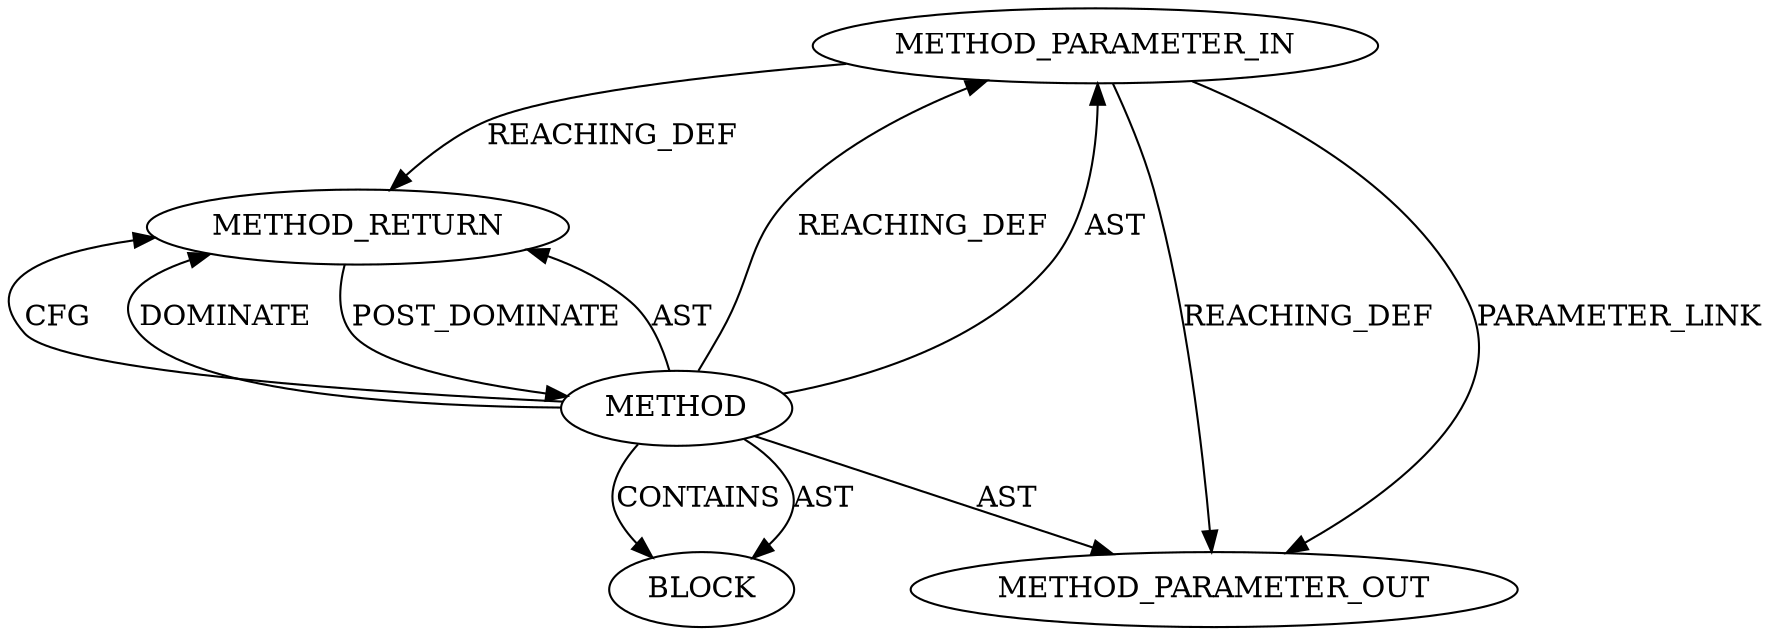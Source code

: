 digraph {
  930 [label=METHOD_PARAMETER_IN ORDER=1 CODE="tls_device_lock" IS_VARIADIC=false COLUMN_NUMBER=24 LINE_NUMBER=53 TYPE_FULL_NAME="ANY" EVALUATION_STRATEGY="BY_VALUE" INDEX=1 NAME="tls_device_lock"]
  932 [label=METHOD_RETURN ORDER=3 CODE="RET" COLUMN_NUMBER=8 LINE_NUMBER=53 TYPE_FULL_NAME="static" EVALUATION_STRATEGY="BY_VALUE"]
  929 [label=METHOD COLUMN_NUMBER=8 LINE_NUMBER=53 COLUMN_NUMBER_END=39 IS_EXTERNAL=false SIGNATURE="static DEFINE_SPINLOCK (ANY)" NAME="DEFINE_SPINLOCK" AST_PARENT_TYPE="TYPE_DECL" AST_PARENT_FULL_NAME="tls_device.c:<global>" ORDER=4 CODE="static DEFINE_SPINLOCK(tls_device_lock);" FULL_NAME="DEFINE_SPINLOCK" LINE_NUMBER_END=53 FILENAME="tls_device.c"]
  931 [label=BLOCK ORDER=2 ARGUMENT_INDEX=-1 CODE="<empty>" TYPE_FULL_NAME="<empty>"]
  21281 [label=METHOD_PARAMETER_OUT ORDER=1 CODE="tls_device_lock" IS_VARIADIC=false COLUMN_NUMBER=24 LINE_NUMBER=53 TYPE_FULL_NAME="ANY" EVALUATION_STRATEGY="BY_VALUE" INDEX=1 NAME="tls_device_lock"]
  929 -> 930 [label=REACHING_DEF VARIABLE=""]
  929 -> 932 [label=AST ]
  929 -> 932 [label=CFG ]
  930 -> 21281 [label=PARAMETER_LINK ]
  930 -> 21281 [label=REACHING_DEF VARIABLE="tls_device_lock"]
  929 -> 931 [label=AST ]
  929 -> 932 [label=DOMINATE ]
  930 -> 932 [label=REACHING_DEF VARIABLE="tls_device_lock"]
  929 -> 931 [label=CONTAINS ]
  932 -> 929 [label=POST_DOMINATE ]
  929 -> 930 [label=AST ]
  929 -> 21281 [label=AST ]
}

